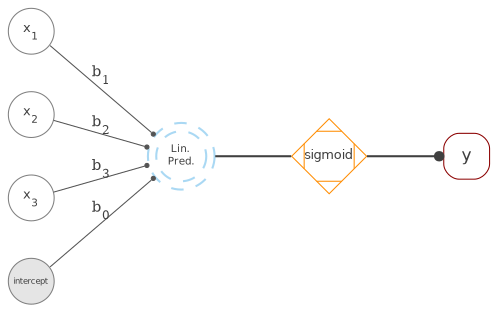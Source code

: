 digraph logreg {
    graph [rankdir = LR bgcolor=transparent]

    node [shape = square, fontcolor=gray25 color=gray80]

    node [fontname="Helvetica" fontsize=6 fixedsize=true width=.3 shape=circle color=gray50 penwidth=.5]
    x1 [label=<x<sub>1</sub>>]; x2 [label=<x<sub>2</sub>>]; x3 [label=<x<sub>3</sub>>]; 

    node [fillcolor=gray90 style=filled fixedsize=true width=.4]
    lp [label = "Lin.\nPred." width=.33 color = "#56B4E980" shape=doublecircle style=dashed penwidth=1 fontsize = 5];
    
    node [fillcolor=gray90 style=filled fixedsize=true width=.4]
    b0[label=intercept width=.3 fontsize=4];

    edge [color=gray50 style=filled arrowsize=.5 fontsize = 5 fontcolor=gray25 penwidth=.5]
    x1 -> lp [label=<b<sub>1</sub>> arrowhead="dot" arrowsize=0.25 minlen=1 fontsize=7 color=gray33]; 
    x2 -> lp [label=<b<sub>2</sub>> arrowhead="dot" arrowsize=0.25 minlen=1 fontsize=7 color=gray33]; 
    x3 -> lp [label=<b<sub>3</sub>> arrowhead="dot" arrowsize=0.25 minlen=1 fontsize=7 color=gray33];
    b0 -> lp [label=<b<sub>0</sub>> arrowhead="dot" arrowsize=0.25 minlen=1 fontsize=7 color=gray33];
    
    lp -> activation[arrowhead="none" arrowsize=0.5 minlen=1 color=gray25 penwidth=1];

    activation [label="sigmoid" fixedsize=True fontsize =6 width=.5 color = "darkorange" penwidth=.5 fillcolor="white" shape=Mdiamond];
    activation -> output [label="" arrowhead="dot" arrowsize=0.5 minlen=1 color=gray25 penwidth=1];
  
    output [label="y" fixedsize=True fontsize =8 width=.3 color="darkred" shape=square style=rounded penwidth=.5];
}